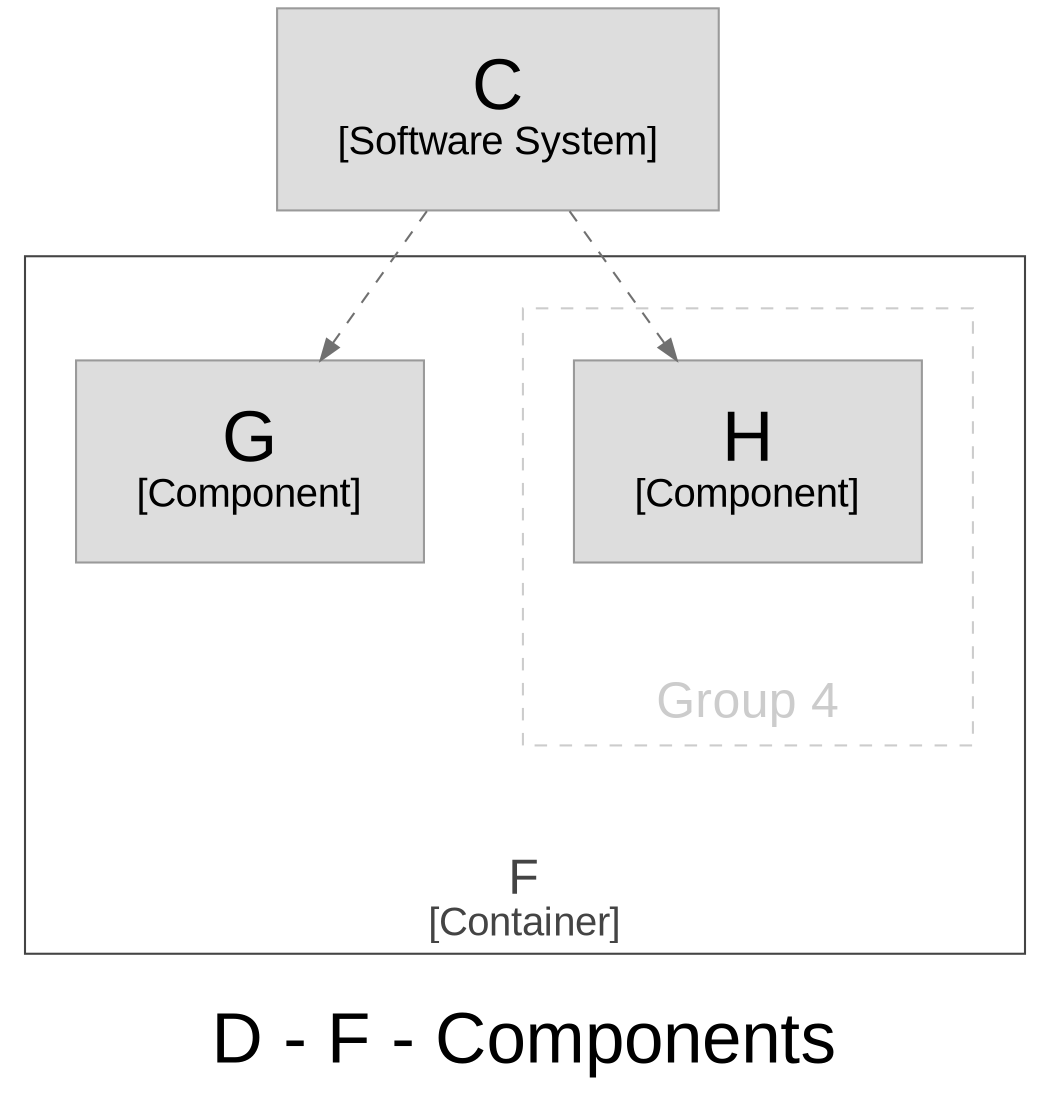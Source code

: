 digraph {
  compound=true
  graph [fontname="Arial", rankdir=TB, ranksep=1.0, nodesep=1.0]
  node [fontname="Arial", shape=box, margin="0.4,0.3"]
  edge [fontname="Arial"]
  label=<<br /><font point-size="34">D - F - Components</font>>

  3 [id=3,shape=rect, label=<<font point-size="34">C</font><br /><font point-size="19">[Software System]</font>>, style=filled, color="#9a9a9a", fillcolor="#dddddd", fontcolor="#000000"]

  subgraph cluster_6 {
    margin=25
    label=<<font point-size="24"><br />F</font><br /><font point-size="19">[Container]</font>>
    labelloc=b
    color="#444444"
    fontcolor="#444444"
    fillcolor="#444444"

    subgraph "cluster_group_Group 4" {
      margin=25
      label=<<font point-size="24"><br />Group 4</font>>
      labelloc=b
      color="#cccccc"
      fontcolor="#cccccc"
      fillcolor="#ffffff"
      style="dashed"

      8 [id=8,shape=rect, label=<<font point-size="34">H</font><br /><font point-size="19">[Component]</font>>, style=filled, color="#9a9a9a", fillcolor="#dddddd", fontcolor="#000000"]
    }

    7 [id=7,shape=rect, label=<<font point-size="34">G</font><br /><font point-size="19">[Component]</font>>, style=filled, color="#9a9a9a", fillcolor="#dddddd", fontcolor="#000000"]
  }

  3 -> 7 [id=13, label=<>, style="dashed", color="#707070", fontcolor="#707070"]
  3 -> 8 [id=15, label=<>, style="dashed", color="#707070", fontcolor="#707070"]
}